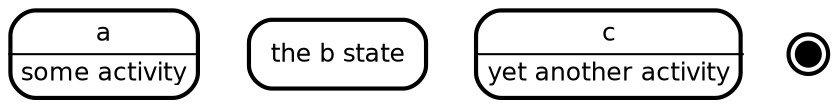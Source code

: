 digraph "state transitions" {
  fontname="Helvetica" fontsize=12 penwidth=2.0 splines=true ordering=out compound=true overlap=scale nodesep=0.3 ranksep=0.1
  node [shape=plaintext style=filled fillcolor="#FFFFFF01" fontname=Helvetica fontsize=12 penwidth=2.0]
  edge [fontname=Helvetica fontsize=10]

  "a" [margin=0 class="state regular" label= <
    <table align="center" cellborder="0" border="2" style="rounded" width="48">
      <tr><td width="48" cellpadding="2">a</td></tr>
        <hr/><tr><td align="left" cellpadding="2">some activity</td></tr>
    </table>
  >]
  "the b state" [margin=0 class="state regular" label= <
    <table align="center" cellborder="0" border="2" style="rounded" width="48">
      <tr><td width="48" cellpadding="7">the b state</td></tr>
    </table>
  >]
  "c" [margin=0 class="state regular" label= <
    <table align="center" cellborder="0" border="2" style="rounded" width="48">
      <tr><td width="48" cellpadding="2">c</td></tr>
        <hr/><tr><td align="left" cellpadding="2">yet another activity</td></tr>
    </table>
  >]
  "final" [shape=circle style=filled class="state final" color="black" fillcolor="black" fixedsize=true height=0.15 peripheries=2 label=""]

}

